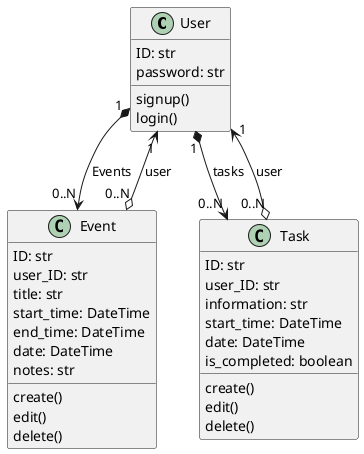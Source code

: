 @startuml todo #1
class User { 
    ID: str
    password: str
    signup()
    login()
}

class Event {
    ID: str
    user_ID: str
    title: str
    start_time: DateTime
    end_time: DateTime
    date: DateTime
    notes: str
    create()
    edit()
    delete()
}

Event "0..N" o--> "1" User : user
User "1" *--> "0..N" Event : Events

class Task {
    ID: str
    user_ID: str
    information: str
    start_time: DateTime
    date: DateTime
    is_completed: boolean
    create()
    edit()
    delete()
}

User "1" *--> "0..N" Task : tasks
Task "0..N" o--> "1" User : user

@enduml